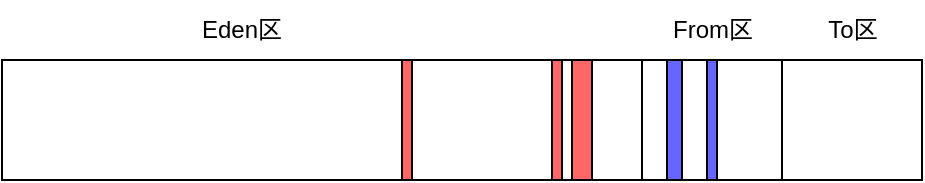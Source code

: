 <mxfile>
    <diagram id="cKqx8jpYu_WHQZoxO53q" name="第 1 页">
        <mxGraphModel dx="930" dy="527" grid="1" gridSize="10" guides="1" tooltips="1" connect="1" arrows="1" fold="1" page="1" pageScale="1" pageWidth="827" pageHeight="1169" background="#ffffff" math="0" shadow="0">
            <root>
                <mxCell id="0"/>
                <mxCell id="1" parent="0"/>
                <mxCell id="2" value="" style="rounded=0;whiteSpace=wrap;html=1;fillColor=#FFFFFF;strokeColor=#000000;" parent="1" vertex="1">
                    <mxGeometry x="90" y="80" width="320" height="60" as="geometry"/>
                </mxCell>
                <mxCell id="3" value="Eden区" style="text;html=1;strokeColor=none;fillColor=none;align=center;verticalAlign=middle;whiteSpace=wrap;rounded=0;fontColor=#000000;" parent="1" vertex="1">
                    <mxGeometry x="180" y="50" width="60" height="30" as="geometry"/>
                </mxCell>
                <mxCell id="4" value="" style="rounded=0;whiteSpace=wrap;html=1;fillColor=#FFFFFF;strokeColor=#000000;" parent="1" vertex="1">
                    <mxGeometry x="410" y="80" width="70" height="60" as="geometry"/>
                </mxCell>
                <mxCell id="5" value="From区" style="text;html=1;strokeColor=none;fillColor=none;align=center;verticalAlign=middle;whiteSpace=wrap;rounded=0;fontColor=#000000;" parent="1" vertex="1">
                    <mxGeometry x="422.5" y="50" width="45" height="30" as="geometry"/>
                </mxCell>
                <mxCell id="6" value="" style="rounded=0;whiteSpace=wrap;html=1;fillColor=#FFFFFF;strokeColor=#000000;" parent="1" vertex="1">
                    <mxGeometry x="480" y="80" width="70" height="60" as="geometry"/>
                </mxCell>
                <mxCell id="7" value="To区" style="text;html=1;strokeColor=none;fillColor=none;align=center;verticalAlign=middle;whiteSpace=wrap;rounded=0;fontColor=#000000;" parent="1" vertex="1">
                    <mxGeometry x="492.5" y="50" width="45" height="30" as="geometry"/>
                </mxCell>
                <mxCell id="9" value="" style="rounded=0;whiteSpace=wrap;html=1;fillColor=#6666FF;strokeColor=#000000;" parent="1" vertex="1">
                    <mxGeometry x="422.5" y="80" width="7.5" height="60" as="geometry"/>
                </mxCell>
                <mxCell id="15" value="" style="rounded=0;whiteSpace=wrap;html=1;fillColor=#FF6666;strokeColor=#000000;" parent="1" vertex="1">
                    <mxGeometry x="365" y="80" width="5" height="60" as="geometry"/>
                </mxCell>
                <mxCell id="18" value="" style="rounded=0;whiteSpace=wrap;html=1;fillColor=#FF6666;strokeColor=#000000;" parent="1" vertex="1">
                    <mxGeometry x="375" y="80" width="10" height="60" as="geometry"/>
                </mxCell>
                <mxCell id="20" value="" style="rounded=0;whiteSpace=wrap;html=1;fillColor=#6666FF;strokeColor=#000000;" parent="1" vertex="1">
                    <mxGeometry x="442.5" y="80" width="5" height="60" as="geometry"/>
                </mxCell>
                <mxCell id="21" value="" style="rounded=0;whiteSpace=wrap;html=1;fillColor=#FF6666;strokeColor=#000000;" parent="1" vertex="1">
                    <mxGeometry x="290" y="80" width="5" height="60" as="geometry"/>
                </mxCell>
            </root>
        </mxGraphModel>
    </diagram>
</mxfile>